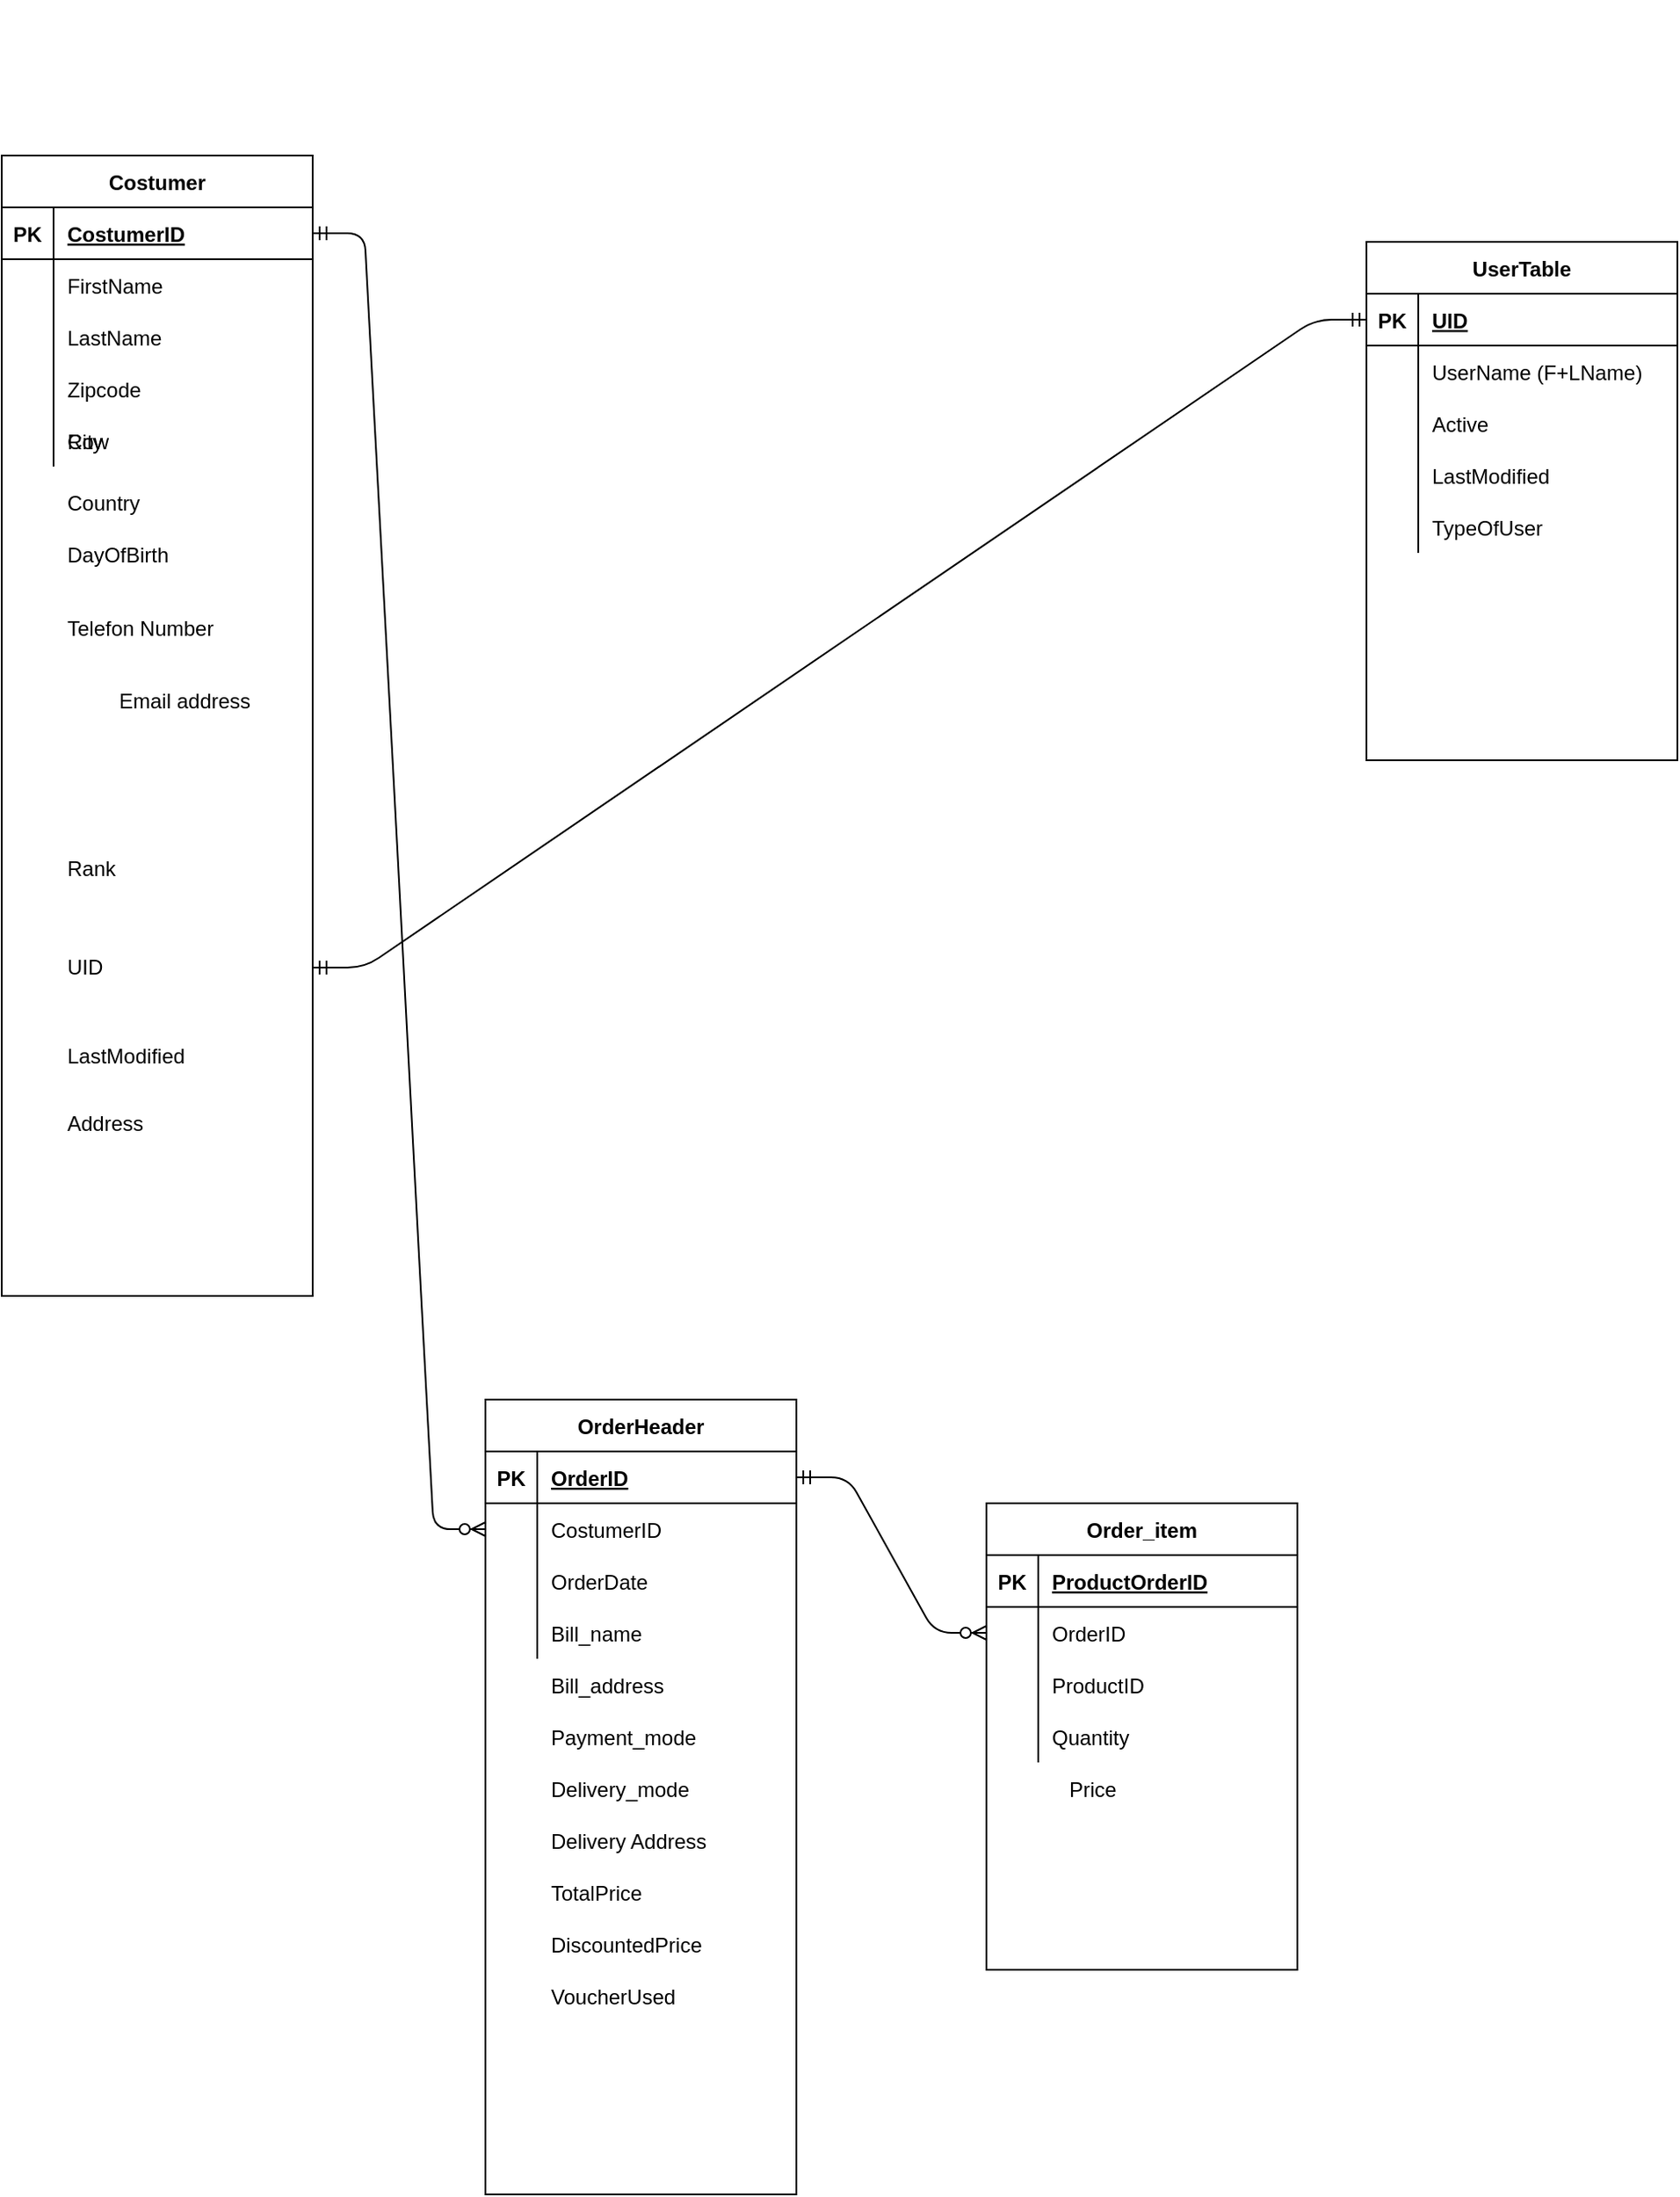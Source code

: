 <mxfile version="13.5.7" type="github">
  <diagram id="R2lEEEUBdFMjLlhIrx00" name="Page-1">
    <mxGraphModel dx="2272" dy="1862" grid="1" gridSize="10" guides="1" tooltips="1" connect="1" arrows="1" fold="1" page="1" pageScale="1" pageWidth="850" pageHeight="1100" math="0" shadow="0" extFonts="Permanent Marker^https://fonts.googleapis.com/css?family=Permanent+Marker">
      <root>
        <mxCell id="0" />
        <mxCell id="1" parent="0" />
        <mxCell id="5_3OHiq5LRFeyWZVgvLZ-31" value="UserTable" style="shape=table;startSize=30;container=1;collapsible=1;childLayout=tableLayout;fixedRows=1;rowLines=0;fontStyle=1;align=center;resizeLast=1;" vertex="1" parent="1">
          <mxGeometry x="570" y="130" width="180" height="300" as="geometry" />
        </mxCell>
        <mxCell id="5_3OHiq5LRFeyWZVgvLZ-32" value="" style="shape=partialRectangle;collapsible=0;dropTarget=0;pointerEvents=0;fillColor=none;top=0;left=0;bottom=1;right=0;points=[[0,0.5],[1,0.5]];portConstraint=eastwest;" vertex="1" parent="5_3OHiq5LRFeyWZVgvLZ-31">
          <mxGeometry y="30" width="180" height="30" as="geometry" />
        </mxCell>
        <mxCell id="5_3OHiq5LRFeyWZVgvLZ-33" value="PK" style="shape=partialRectangle;connectable=0;fillColor=none;top=0;left=0;bottom=0;right=0;fontStyle=1;overflow=hidden;" vertex="1" parent="5_3OHiq5LRFeyWZVgvLZ-32">
          <mxGeometry width="30" height="30" as="geometry" />
        </mxCell>
        <mxCell id="5_3OHiq5LRFeyWZVgvLZ-34" value="UID" style="shape=partialRectangle;connectable=0;fillColor=none;top=0;left=0;bottom=0;right=0;align=left;spacingLeft=6;fontStyle=5;overflow=hidden;" vertex="1" parent="5_3OHiq5LRFeyWZVgvLZ-32">
          <mxGeometry x="30" width="150" height="30" as="geometry" />
        </mxCell>
        <mxCell id="5_3OHiq5LRFeyWZVgvLZ-35" value="" style="shape=partialRectangle;collapsible=0;dropTarget=0;pointerEvents=0;fillColor=none;top=0;left=0;bottom=0;right=0;points=[[0,0.5],[1,0.5]];portConstraint=eastwest;" vertex="1" parent="5_3OHiq5LRFeyWZVgvLZ-31">
          <mxGeometry y="60" width="180" height="30" as="geometry" />
        </mxCell>
        <mxCell id="5_3OHiq5LRFeyWZVgvLZ-36" value="" style="shape=partialRectangle;connectable=0;fillColor=none;top=0;left=0;bottom=0;right=0;editable=1;overflow=hidden;" vertex="1" parent="5_3OHiq5LRFeyWZVgvLZ-35">
          <mxGeometry width="30" height="30" as="geometry" />
        </mxCell>
        <mxCell id="5_3OHiq5LRFeyWZVgvLZ-37" value="UserName (F+LName)" style="shape=partialRectangle;connectable=0;fillColor=none;top=0;left=0;bottom=0;right=0;align=left;spacingLeft=6;overflow=hidden;" vertex="1" parent="5_3OHiq5LRFeyWZVgvLZ-35">
          <mxGeometry x="30" width="150" height="30" as="geometry" />
        </mxCell>
        <mxCell id="5_3OHiq5LRFeyWZVgvLZ-38" value="" style="shape=partialRectangle;collapsible=0;dropTarget=0;pointerEvents=0;fillColor=none;top=0;left=0;bottom=0;right=0;points=[[0,0.5],[1,0.5]];portConstraint=eastwest;" vertex="1" parent="5_3OHiq5LRFeyWZVgvLZ-31">
          <mxGeometry y="90" width="180" height="30" as="geometry" />
        </mxCell>
        <mxCell id="5_3OHiq5LRFeyWZVgvLZ-39" value="" style="shape=partialRectangle;connectable=0;fillColor=none;top=0;left=0;bottom=0;right=0;editable=1;overflow=hidden;" vertex="1" parent="5_3OHiq5LRFeyWZVgvLZ-38">
          <mxGeometry width="30" height="30" as="geometry" />
        </mxCell>
        <mxCell id="5_3OHiq5LRFeyWZVgvLZ-40" value="Active" style="shape=partialRectangle;connectable=0;fillColor=none;top=0;left=0;bottom=0;right=0;align=left;spacingLeft=6;overflow=hidden;" vertex="1" parent="5_3OHiq5LRFeyWZVgvLZ-38">
          <mxGeometry x="30" width="150" height="30" as="geometry" />
        </mxCell>
        <mxCell id="5_3OHiq5LRFeyWZVgvLZ-41" value="" style="shape=partialRectangle;collapsible=0;dropTarget=0;pointerEvents=0;fillColor=none;top=0;left=0;bottom=0;right=0;points=[[0,0.5],[1,0.5]];portConstraint=eastwest;" vertex="1" parent="5_3OHiq5LRFeyWZVgvLZ-31">
          <mxGeometry y="120" width="180" height="30" as="geometry" />
        </mxCell>
        <mxCell id="5_3OHiq5LRFeyWZVgvLZ-42" value="" style="shape=partialRectangle;connectable=0;fillColor=none;top=0;left=0;bottom=0;right=0;editable=1;overflow=hidden;" vertex="1" parent="5_3OHiq5LRFeyWZVgvLZ-41">
          <mxGeometry width="30" height="30" as="geometry" />
        </mxCell>
        <mxCell id="5_3OHiq5LRFeyWZVgvLZ-43" value="LastModified" style="shape=partialRectangle;connectable=0;fillColor=none;top=0;left=0;bottom=0;right=0;align=left;spacingLeft=6;overflow=hidden;" vertex="1" parent="5_3OHiq5LRFeyWZVgvLZ-41">
          <mxGeometry x="30" width="150" height="30" as="geometry" />
        </mxCell>
        <mxCell id="5_3OHiq5LRFeyWZVgvLZ-75" value="" style="shape=partialRectangle;collapsible=0;dropTarget=0;pointerEvents=0;fillColor=none;top=0;left=0;bottom=0;right=0;points=[[0,0.5],[1,0.5]];portConstraint=eastwest;" vertex="1" parent="5_3OHiq5LRFeyWZVgvLZ-31">
          <mxGeometry y="150" width="180" height="30" as="geometry" />
        </mxCell>
        <mxCell id="5_3OHiq5LRFeyWZVgvLZ-76" value="" style="shape=partialRectangle;connectable=0;fillColor=none;top=0;left=0;bottom=0;right=0;editable=1;overflow=hidden;" vertex="1" parent="5_3OHiq5LRFeyWZVgvLZ-75">
          <mxGeometry width="30" height="30" as="geometry" />
        </mxCell>
        <mxCell id="5_3OHiq5LRFeyWZVgvLZ-77" value="TypeOfUser" style="shape=partialRectangle;connectable=0;fillColor=none;top=0;left=0;bottom=0;right=0;align=left;spacingLeft=6;overflow=hidden;" vertex="1" parent="5_3OHiq5LRFeyWZVgvLZ-75">
          <mxGeometry x="30" width="150" height="30" as="geometry" />
        </mxCell>
        <mxCell id="5_3OHiq5LRFeyWZVgvLZ-117" value="" style="group" vertex="1" connectable="0" parent="1">
          <mxGeometry x="60" y="800" width="180" height="460" as="geometry" />
        </mxCell>
        <mxCell id="5_3OHiq5LRFeyWZVgvLZ-80" value="OrderHeader" style="shape=table;startSize=30;container=1;collapsible=1;childLayout=tableLayout;fixedRows=1;rowLines=0;fontStyle=1;align=center;resizeLast=1;" vertex="1" parent="5_3OHiq5LRFeyWZVgvLZ-117">
          <mxGeometry width="180" height="460" as="geometry" />
        </mxCell>
        <mxCell id="5_3OHiq5LRFeyWZVgvLZ-81" value="" style="shape=partialRectangle;collapsible=0;dropTarget=0;pointerEvents=0;fillColor=none;top=0;left=0;bottom=1;right=0;points=[[0,0.5],[1,0.5]];portConstraint=eastwest;" vertex="1" parent="5_3OHiq5LRFeyWZVgvLZ-80">
          <mxGeometry y="30" width="180" height="30" as="geometry" />
        </mxCell>
        <mxCell id="5_3OHiq5LRFeyWZVgvLZ-82" value="PK" style="shape=partialRectangle;connectable=0;fillColor=none;top=0;left=0;bottom=0;right=0;fontStyle=1;overflow=hidden;" vertex="1" parent="5_3OHiq5LRFeyWZVgvLZ-81">
          <mxGeometry width="30" height="30" as="geometry" />
        </mxCell>
        <mxCell id="5_3OHiq5LRFeyWZVgvLZ-83" value="OrderID" style="shape=partialRectangle;connectable=0;fillColor=none;top=0;left=0;bottom=0;right=0;align=left;spacingLeft=6;fontStyle=5;overflow=hidden;" vertex="1" parent="5_3OHiq5LRFeyWZVgvLZ-81">
          <mxGeometry x="30" width="150" height="30" as="geometry" />
        </mxCell>
        <mxCell id="5_3OHiq5LRFeyWZVgvLZ-84" value="" style="shape=partialRectangle;collapsible=0;dropTarget=0;pointerEvents=0;fillColor=none;top=0;left=0;bottom=0;right=0;points=[[0,0.5],[1,0.5]];portConstraint=eastwest;" vertex="1" parent="5_3OHiq5LRFeyWZVgvLZ-80">
          <mxGeometry y="60" width="180" height="30" as="geometry" />
        </mxCell>
        <mxCell id="5_3OHiq5LRFeyWZVgvLZ-85" value="" style="shape=partialRectangle;connectable=0;fillColor=none;top=0;left=0;bottom=0;right=0;editable=1;overflow=hidden;" vertex="1" parent="5_3OHiq5LRFeyWZVgvLZ-84">
          <mxGeometry width="30" height="30" as="geometry" />
        </mxCell>
        <mxCell id="5_3OHiq5LRFeyWZVgvLZ-86" value="CostumerID" style="shape=partialRectangle;connectable=0;fillColor=none;top=0;left=0;bottom=0;right=0;align=left;spacingLeft=6;overflow=hidden;" vertex="1" parent="5_3OHiq5LRFeyWZVgvLZ-84">
          <mxGeometry x="30" width="150" height="30" as="geometry" />
        </mxCell>
        <mxCell id="5_3OHiq5LRFeyWZVgvLZ-87" value="" style="shape=partialRectangle;collapsible=0;dropTarget=0;pointerEvents=0;fillColor=none;top=0;left=0;bottom=0;right=0;points=[[0,0.5],[1,0.5]];portConstraint=eastwest;" vertex="1" parent="5_3OHiq5LRFeyWZVgvLZ-80">
          <mxGeometry y="90" width="180" height="30" as="geometry" />
        </mxCell>
        <mxCell id="5_3OHiq5LRFeyWZVgvLZ-88" value="" style="shape=partialRectangle;connectable=0;fillColor=none;top=0;left=0;bottom=0;right=0;editable=1;overflow=hidden;" vertex="1" parent="5_3OHiq5LRFeyWZVgvLZ-87">
          <mxGeometry width="30" height="30" as="geometry" />
        </mxCell>
        <mxCell id="5_3OHiq5LRFeyWZVgvLZ-89" value="OrderDate" style="shape=partialRectangle;connectable=0;fillColor=none;top=0;left=0;bottom=0;right=0;align=left;spacingLeft=6;overflow=hidden;" vertex="1" parent="5_3OHiq5LRFeyWZVgvLZ-87">
          <mxGeometry x="30" width="150" height="30" as="geometry" />
        </mxCell>
        <mxCell id="5_3OHiq5LRFeyWZVgvLZ-90" value="" style="shape=partialRectangle;collapsible=0;dropTarget=0;pointerEvents=0;fillColor=none;top=0;left=0;bottom=0;right=0;points=[[0,0.5],[1,0.5]];portConstraint=eastwest;" vertex="1" parent="5_3OHiq5LRFeyWZVgvLZ-80">
          <mxGeometry y="120" width="180" height="30" as="geometry" />
        </mxCell>
        <mxCell id="5_3OHiq5LRFeyWZVgvLZ-91" value="" style="shape=partialRectangle;connectable=0;fillColor=none;top=0;left=0;bottom=0;right=0;editable=1;overflow=hidden;" vertex="1" parent="5_3OHiq5LRFeyWZVgvLZ-90">
          <mxGeometry width="30" height="30" as="geometry" />
        </mxCell>
        <mxCell id="5_3OHiq5LRFeyWZVgvLZ-92" value="Bill_name" style="shape=partialRectangle;connectable=0;fillColor=none;top=0;left=0;bottom=0;right=0;align=left;spacingLeft=6;overflow=hidden;" vertex="1" parent="5_3OHiq5LRFeyWZVgvLZ-90">
          <mxGeometry x="30" width="150" height="30" as="geometry" />
        </mxCell>
        <mxCell id="5_3OHiq5LRFeyWZVgvLZ-110" value="VoucherUsed" style="shape=partialRectangle;connectable=0;fillColor=none;top=0;left=0;bottom=0;right=0;align=left;spacingLeft=6;overflow=hidden;" vertex="1" parent="5_3OHiq5LRFeyWZVgvLZ-117">
          <mxGeometry x="30" y="330" width="150" height="30" as="geometry" />
        </mxCell>
        <mxCell id="5_3OHiq5LRFeyWZVgvLZ-111" value="DiscountedPrice" style="shape=partialRectangle;connectable=0;fillColor=none;top=0;left=0;bottom=0;right=0;align=left;spacingLeft=6;overflow=hidden;" vertex="1" parent="5_3OHiq5LRFeyWZVgvLZ-117">
          <mxGeometry x="30" y="300" width="150" height="30" as="geometry" />
        </mxCell>
        <mxCell id="5_3OHiq5LRFeyWZVgvLZ-112" value="TotalPrice" style="shape=partialRectangle;connectable=0;fillColor=none;top=0;left=0;bottom=0;right=0;align=left;spacingLeft=6;overflow=hidden;" vertex="1" parent="5_3OHiq5LRFeyWZVgvLZ-117">
          <mxGeometry x="30" y="270" width="150" height="30" as="geometry" />
        </mxCell>
        <mxCell id="5_3OHiq5LRFeyWZVgvLZ-113" value="Delivery Address" style="shape=partialRectangle;connectable=0;fillColor=none;top=0;left=0;bottom=0;right=0;align=left;spacingLeft=6;overflow=hidden;" vertex="1" parent="5_3OHiq5LRFeyWZVgvLZ-117">
          <mxGeometry x="30" y="240" width="150" height="30" as="geometry" />
        </mxCell>
        <mxCell id="5_3OHiq5LRFeyWZVgvLZ-114" value="Delivery_mode" style="shape=partialRectangle;connectable=0;fillColor=none;top=0;left=0;bottom=0;right=0;align=left;spacingLeft=6;overflow=hidden;" vertex="1" parent="5_3OHiq5LRFeyWZVgvLZ-117">
          <mxGeometry x="30" y="210" width="150" height="30" as="geometry" />
        </mxCell>
        <mxCell id="5_3OHiq5LRFeyWZVgvLZ-115" value="Payment_mode" style="shape=partialRectangle;connectable=0;fillColor=none;top=0;left=0;bottom=0;right=0;align=left;spacingLeft=6;overflow=hidden;" vertex="1" parent="5_3OHiq5LRFeyWZVgvLZ-117">
          <mxGeometry x="30" y="180" width="150" height="30" as="geometry" />
        </mxCell>
        <mxCell id="5_3OHiq5LRFeyWZVgvLZ-116" value="Bill_address" style="shape=partialRectangle;connectable=0;fillColor=none;top=0;left=0;bottom=0;right=0;align=left;spacingLeft=6;overflow=hidden;" vertex="1" parent="5_3OHiq5LRFeyWZVgvLZ-117">
          <mxGeometry x="30" y="150" width="150" height="30" as="geometry" />
        </mxCell>
        <mxCell id="5_3OHiq5LRFeyWZVgvLZ-137" value="" style="group" vertex="1" connectable="0" parent="1">
          <mxGeometry x="350" y="860" width="180" height="270" as="geometry" />
        </mxCell>
        <mxCell id="5_3OHiq5LRFeyWZVgvLZ-133" value="" style="shape=partialRectangle;collapsible=0;dropTarget=0;pointerEvents=0;fillColor=none;top=0;left=0;bottom=0;right=0;points=[[0,0.5],[1,0.5]];portConstraint=eastwest;" vertex="1" parent="5_3OHiq5LRFeyWZVgvLZ-137">
          <mxGeometry x="30" y="150" width="150" height="30" as="geometry" />
        </mxCell>
        <mxCell id="5_3OHiq5LRFeyWZVgvLZ-134" value="" style="shape=partialRectangle;connectable=0;fillColor=none;top=0;left=0;bottom=0;right=0;editable=1;overflow=hidden;" vertex="1" parent="5_3OHiq5LRFeyWZVgvLZ-133">
          <mxGeometry width="25" height="30" as="geometry" />
        </mxCell>
        <mxCell id="5_3OHiq5LRFeyWZVgvLZ-135" value="Price" style="shape=partialRectangle;connectable=0;fillColor=none;top=0;left=0;bottom=0;right=0;align=left;spacingLeft=6;overflow=hidden;" vertex="1" parent="5_3OHiq5LRFeyWZVgvLZ-133">
          <mxGeometry x="10" width="140" height="30" as="geometry" />
        </mxCell>
        <mxCell id="5_3OHiq5LRFeyWZVgvLZ-120" value="Order_item" style="shape=table;startSize=30;container=1;collapsible=1;childLayout=tableLayout;fixedRows=1;rowLines=0;fontStyle=1;align=center;resizeLast=1;" vertex="1" parent="5_3OHiq5LRFeyWZVgvLZ-137">
          <mxGeometry width="180" height="270" as="geometry" />
        </mxCell>
        <mxCell id="5_3OHiq5LRFeyWZVgvLZ-121" value="" style="shape=partialRectangle;collapsible=0;dropTarget=0;pointerEvents=0;fillColor=none;top=0;left=0;bottom=1;right=0;points=[[0,0.5],[1,0.5]];portConstraint=eastwest;" vertex="1" parent="5_3OHiq5LRFeyWZVgvLZ-120">
          <mxGeometry y="30" width="180" height="30" as="geometry" />
        </mxCell>
        <mxCell id="5_3OHiq5LRFeyWZVgvLZ-122" value="PK" style="shape=partialRectangle;connectable=0;fillColor=none;top=0;left=0;bottom=0;right=0;fontStyle=1;overflow=hidden;" vertex="1" parent="5_3OHiq5LRFeyWZVgvLZ-121">
          <mxGeometry width="30" height="30" as="geometry" />
        </mxCell>
        <mxCell id="5_3OHiq5LRFeyWZVgvLZ-123" value="ProductOrderID" style="shape=partialRectangle;connectable=0;fillColor=none;top=0;left=0;bottom=0;right=0;align=left;spacingLeft=6;fontStyle=5;overflow=hidden;" vertex="1" parent="5_3OHiq5LRFeyWZVgvLZ-121">
          <mxGeometry x="30" width="150" height="30" as="geometry" />
        </mxCell>
        <mxCell id="5_3OHiq5LRFeyWZVgvLZ-124" value="" style="shape=partialRectangle;collapsible=0;dropTarget=0;pointerEvents=0;fillColor=none;top=0;left=0;bottom=0;right=0;points=[[0,0.5],[1,0.5]];portConstraint=eastwest;" vertex="1" parent="5_3OHiq5LRFeyWZVgvLZ-120">
          <mxGeometry y="60" width="180" height="30" as="geometry" />
        </mxCell>
        <mxCell id="5_3OHiq5LRFeyWZVgvLZ-125" value="" style="shape=partialRectangle;connectable=0;fillColor=none;top=0;left=0;bottom=0;right=0;editable=1;overflow=hidden;" vertex="1" parent="5_3OHiq5LRFeyWZVgvLZ-124">
          <mxGeometry width="30" height="30" as="geometry" />
        </mxCell>
        <mxCell id="5_3OHiq5LRFeyWZVgvLZ-126" value="OrderID" style="shape=partialRectangle;connectable=0;fillColor=none;top=0;left=0;bottom=0;right=0;align=left;spacingLeft=6;overflow=hidden;" vertex="1" parent="5_3OHiq5LRFeyWZVgvLZ-124">
          <mxGeometry x="30" width="150" height="30" as="geometry" />
        </mxCell>
        <mxCell id="5_3OHiq5LRFeyWZVgvLZ-127" value="" style="shape=partialRectangle;collapsible=0;dropTarget=0;pointerEvents=0;fillColor=none;top=0;left=0;bottom=0;right=0;points=[[0,0.5],[1,0.5]];portConstraint=eastwest;" vertex="1" parent="5_3OHiq5LRFeyWZVgvLZ-120">
          <mxGeometry y="90" width="180" height="30" as="geometry" />
        </mxCell>
        <mxCell id="5_3OHiq5LRFeyWZVgvLZ-128" value="" style="shape=partialRectangle;connectable=0;fillColor=none;top=0;left=0;bottom=0;right=0;editable=1;overflow=hidden;" vertex="1" parent="5_3OHiq5LRFeyWZVgvLZ-127">
          <mxGeometry width="30" height="30" as="geometry" />
        </mxCell>
        <mxCell id="5_3OHiq5LRFeyWZVgvLZ-129" value="ProductID" style="shape=partialRectangle;connectable=0;fillColor=none;top=0;left=0;bottom=0;right=0;align=left;spacingLeft=6;overflow=hidden;" vertex="1" parent="5_3OHiq5LRFeyWZVgvLZ-127">
          <mxGeometry x="30" width="150" height="30" as="geometry" />
        </mxCell>
        <mxCell id="5_3OHiq5LRFeyWZVgvLZ-130" value="" style="shape=partialRectangle;collapsible=0;dropTarget=0;pointerEvents=0;fillColor=none;top=0;left=0;bottom=0;right=0;points=[[0,0.5],[1,0.5]];portConstraint=eastwest;" vertex="1" parent="5_3OHiq5LRFeyWZVgvLZ-120">
          <mxGeometry y="120" width="180" height="30" as="geometry" />
        </mxCell>
        <mxCell id="5_3OHiq5LRFeyWZVgvLZ-131" value="" style="shape=partialRectangle;connectable=0;fillColor=none;top=0;left=0;bottom=0;right=0;editable=1;overflow=hidden;" vertex="1" parent="5_3OHiq5LRFeyWZVgvLZ-130">
          <mxGeometry width="30" height="30" as="geometry" />
        </mxCell>
        <mxCell id="5_3OHiq5LRFeyWZVgvLZ-132" value="Quantity" style="shape=partialRectangle;connectable=0;fillColor=none;top=0;left=0;bottom=0;right=0;align=left;spacingLeft=6;overflow=hidden;" vertex="1" parent="5_3OHiq5LRFeyWZVgvLZ-130">
          <mxGeometry x="30" width="150" height="30" as="geometry" />
        </mxCell>
        <mxCell id="5_3OHiq5LRFeyWZVgvLZ-138" value="" style="edgeStyle=entityRelationEdgeStyle;fontSize=12;html=1;endArrow=ERzeroToMany;startArrow=ERmandOne;exitX=1;exitY=0.5;exitDx=0;exitDy=0;entryX=0;entryY=0.5;entryDx=0;entryDy=0;" edge="1" parent="1" source="5_3OHiq5LRFeyWZVgvLZ-81" target="5_3OHiq5LRFeyWZVgvLZ-124">
          <mxGeometry width="100" height="100" relative="1" as="geometry">
            <mxPoint x="240" y="900" as="sourcePoint" />
            <mxPoint x="340" y="800" as="targetPoint" />
          </mxGeometry>
        </mxCell>
        <mxCell id="5_3OHiq5LRFeyWZVgvLZ-139" value="" style="edgeStyle=entityRelationEdgeStyle;fontSize=12;html=1;endArrow=ERzeroToMany;startArrow=ERmandOne;entryX=0;entryY=0.5;entryDx=0;entryDy=0;" edge="1" parent="1" source="5_3OHiq5LRFeyWZVgvLZ-54" target="5_3OHiq5LRFeyWZVgvLZ-84">
          <mxGeometry width="100" height="100" relative="1" as="geometry">
            <mxPoint x="270" y="620" as="sourcePoint" />
            <mxPoint x="370" y="520" as="targetPoint" />
          </mxGeometry>
        </mxCell>
        <mxCell id="5_3OHiq5LRFeyWZVgvLZ-140" value="" style="group" vertex="1" connectable="0" parent="1">
          <mxGeometry x="-220" y="-10" width="210" height="720" as="geometry" />
        </mxCell>
        <mxCell id="5_3OHiq5LRFeyWZVgvLZ-47" value="" style="edgeStyle=entityRelationEdgeStyle;fontSize=12;html=1;endArrow=ERmandOne;startArrow=ERmandOne;" edge="1" parent="5_3OHiq5LRFeyWZVgvLZ-140" target="5_3OHiq5LRFeyWZVgvLZ-32">
          <mxGeometry width="100" height="100" relative="1" as="geometry">
            <mxPoint x="180" y="560" as="sourcePoint" />
            <mxPoint x="700" y="320" as="targetPoint" />
          </mxGeometry>
        </mxCell>
        <mxCell id="5_3OHiq5LRFeyWZVgvLZ-79" value="" style="group" vertex="1" connectable="0" parent="5_3OHiq5LRFeyWZVgvLZ-140">
          <mxGeometry width="210" height="720" as="geometry" />
        </mxCell>
        <mxCell id="5_3OHiq5LRFeyWZVgvLZ-48" value="" style="group" vertex="1" connectable="0" parent="5_3OHiq5LRFeyWZVgvLZ-79">
          <mxGeometry width="210" height="720" as="geometry" />
        </mxCell>
        <mxCell id="5_3OHiq5LRFeyWZVgvLZ-49" value="" style="group" vertex="1" connectable="0" parent="5_3OHiq5LRFeyWZVgvLZ-48">
          <mxGeometry y="90" width="210" height="630" as="geometry" />
        </mxCell>
        <mxCell id="5_3OHiq5LRFeyWZVgvLZ-50" value="City" style="shape=partialRectangle;connectable=0;fillColor=none;top=0;left=0;bottom=0;right=0;align=left;spacingLeft=6;overflow=hidden;" vertex="1" parent="5_3OHiq5LRFeyWZVgvLZ-49">
          <mxGeometry x="30" y="150" width="150" height="30" as="geometry" />
        </mxCell>
        <mxCell id="5_3OHiq5LRFeyWZVgvLZ-97" value="" style="shape=table;startSize=0;container=1;collapsible=1;childLayout=tableLayout;fixedRows=1;rowLines=0;fontStyle=0;align=center;resizeLast=1;strokeColor=none;fillColor=none;" vertex="1" parent="5_3OHiq5LRFeyWZVgvLZ-49">
          <mxGeometry x="30" y="300" width="150" height="30" as="geometry" />
        </mxCell>
        <mxCell id="5_3OHiq5LRFeyWZVgvLZ-98" value="" style="shape=partialRectangle;collapsible=0;dropTarget=0;pointerEvents=0;fillColor=none;top=0;left=0;bottom=0;right=0;points=[[0,0.5],[1,0.5]];portConstraint=eastwest;" vertex="1" parent="5_3OHiq5LRFeyWZVgvLZ-97">
          <mxGeometry width="150" height="30" as="geometry" />
        </mxCell>
        <mxCell id="5_3OHiq5LRFeyWZVgvLZ-99" value="" style="shape=partialRectangle;connectable=0;fillColor=none;top=0;left=0;bottom=0;right=0;editable=1;overflow=hidden;" vertex="1" parent="5_3OHiq5LRFeyWZVgvLZ-98">
          <mxGeometry width="30" height="30" as="geometry" />
        </mxCell>
        <mxCell id="5_3OHiq5LRFeyWZVgvLZ-100" value="Email address" style="shape=partialRectangle;connectable=0;fillColor=none;top=0;left=0;bottom=0;right=0;align=left;spacingLeft=6;overflow=hidden;" vertex="1" parent="5_3OHiq5LRFeyWZVgvLZ-98">
          <mxGeometry x="30" width="120" height="30" as="geometry" />
        </mxCell>
        <mxCell id="5_3OHiq5LRFeyWZVgvLZ-51" value="" style="group" vertex="1" connectable="0" parent="5_3OHiq5LRFeyWZVgvLZ-49">
          <mxGeometry width="180" height="630" as="geometry" />
        </mxCell>
        <mxCell id="5_3OHiq5LRFeyWZVgvLZ-52" value="" style="group" vertex="1" connectable="0" parent="5_3OHiq5LRFeyWZVgvLZ-51">
          <mxGeometry width="180" height="630.0" as="geometry" />
        </mxCell>
        <mxCell id="5_3OHiq5LRFeyWZVgvLZ-53" value="Costumer" style="shape=table;startSize=30;container=1;collapsible=1;childLayout=tableLayout;fixedRows=1;rowLines=0;fontStyle=1;align=center;resizeLast=1;" vertex="1" parent="5_3OHiq5LRFeyWZVgvLZ-52">
          <mxGeometry width="180" height="660.0" as="geometry" />
        </mxCell>
        <mxCell id="5_3OHiq5LRFeyWZVgvLZ-54" value="" style="shape=partialRectangle;collapsible=0;dropTarget=0;pointerEvents=0;fillColor=none;top=0;left=0;bottom=1;right=0;points=[[0,0.5],[1,0.5]];portConstraint=eastwest;" vertex="1" parent="5_3OHiq5LRFeyWZVgvLZ-53">
          <mxGeometry y="30" width="180" height="30" as="geometry" />
        </mxCell>
        <mxCell id="5_3OHiq5LRFeyWZVgvLZ-55" value="PK" style="shape=partialRectangle;connectable=0;fillColor=none;top=0;left=0;bottom=0;right=0;fontStyle=1;overflow=hidden;" vertex="1" parent="5_3OHiq5LRFeyWZVgvLZ-54">
          <mxGeometry width="30" height="30" as="geometry" />
        </mxCell>
        <mxCell id="5_3OHiq5LRFeyWZVgvLZ-56" value="CostumerID" style="shape=partialRectangle;connectable=0;fillColor=none;top=0;left=0;bottom=0;right=0;align=left;spacingLeft=6;fontStyle=5;overflow=hidden;" vertex="1" parent="5_3OHiq5LRFeyWZVgvLZ-54">
          <mxGeometry x="30" width="150" height="30" as="geometry" />
        </mxCell>
        <mxCell id="5_3OHiq5LRFeyWZVgvLZ-57" value="" style="shape=partialRectangle;collapsible=0;dropTarget=0;pointerEvents=0;fillColor=none;top=0;left=0;bottom=0;right=0;points=[[0,0.5],[1,0.5]];portConstraint=eastwest;" vertex="1" parent="5_3OHiq5LRFeyWZVgvLZ-53">
          <mxGeometry y="60" width="180" height="30" as="geometry" />
        </mxCell>
        <mxCell id="5_3OHiq5LRFeyWZVgvLZ-58" value="" style="shape=partialRectangle;connectable=0;fillColor=none;top=0;left=0;bottom=0;right=0;editable=1;overflow=hidden;" vertex="1" parent="5_3OHiq5LRFeyWZVgvLZ-57">
          <mxGeometry width="30" height="30" as="geometry" />
        </mxCell>
        <mxCell id="5_3OHiq5LRFeyWZVgvLZ-59" value="FirstName" style="shape=partialRectangle;connectable=0;fillColor=none;top=0;left=0;bottom=0;right=0;align=left;spacingLeft=6;overflow=hidden;" vertex="1" parent="5_3OHiq5LRFeyWZVgvLZ-57">
          <mxGeometry x="30" width="150" height="30" as="geometry" />
        </mxCell>
        <mxCell id="5_3OHiq5LRFeyWZVgvLZ-60" value="" style="shape=partialRectangle;collapsible=0;dropTarget=0;pointerEvents=0;fillColor=none;top=0;left=0;bottom=0;right=0;points=[[0,0.5],[1,0.5]];portConstraint=eastwest;" vertex="1" parent="5_3OHiq5LRFeyWZVgvLZ-53">
          <mxGeometry y="90" width="180" height="30" as="geometry" />
        </mxCell>
        <mxCell id="5_3OHiq5LRFeyWZVgvLZ-61" value="" style="shape=partialRectangle;connectable=0;fillColor=none;top=0;left=0;bottom=0;right=0;editable=1;overflow=hidden;" vertex="1" parent="5_3OHiq5LRFeyWZVgvLZ-60">
          <mxGeometry width="30" height="30" as="geometry" />
        </mxCell>
        <mxCell id="5_3OHiq5LRFeyWZVgvLZ-62" value="LastName" style="shape=partialRectangle;connectable=0;fillColor=none;top=0;left=0;bottom=0;right=0;align=left;spacingLeft=6;overflow=hidden;" vertex="1" parent="5_3OHiq5LRFeyWZVgvLZ-60">
          <mxGeometry x="30" width="150" height="30" as="geometry" />
        </mxCell>
        <mxCell id="5_3OHiq5LRFeyWZVgvLZ-63" value="" style="shape=partialRectangle;collapsible=0;dropTarget=0;pointerEvents=0;fillColor=none;top=0;left=0;bottom=0;right=0;points=[[0,0.5],[1,0.5]];portConstraint=eastwest;" vertex="1" parent="5_3OHiq5LRFeyWZVgvLZ-53">
          <mxGeometry y="120" width="180" height="30" as="geometry" />
        </mxCell>
        <mxCell id="5_3OHiq5LRFeyWZVgvLZ-64" value="" style="shape=partialRectangle;connectable=0;fillColor=none;top=0;left=0;bottom=0;right=0;editable=1;overflow=hidden;" vertex="1" parent="5_3OHiq5LRFeyWZVgvLZ-63">
          <mxGeometry width="30" height="30" as="geometry" />
        </mxCell>
        <mxCell id="5_3OHiq5LRFeyWZVgvLZ-65" value="Zipcode" style="shape=partialRectangle;connectable=0;fillColor=none;top=0;left=0;bottom=0;right=0;align=left;spacingLeft=6;overflow=hidden;" vertex="1" parent="5_3OHiq5LRFeyWZVgvLZ-63">
          <mxGeometry x="30" width="150" height="30" as="geometry" />
        </mxCell>
        <mxCell id="5_3OHiq5LRFeyWZVgvLZ-94" value="" style="shape=partialRectangle;collapsible=0;dropTarget=0;pointerEvents=0;fillColor=none;top=0;left=0;bottom=0;right=0;points=[[0,0.5],[1,0.5]];portConstraint=eastwest;" vertex="1" parent="5_3OHiq5LRFeyWZVgvLZ-53">
          <mxGeometry y="150" width="180" height="30" as="geometry" />
        </mxCell>
        <mxCell id="5_3OHiq5LRFeyWZVgvLZ-95" value="" style="shape=partialRectangle;connectable=0;fillColor=none;top=0;left=0;bottom=0;right=0;editable=1;overflow=hidden;" vertex="1" parent="5_3OHiq5LRFeyWZVgvLZ-94">
          <mxGeometry width="30" height="30" as="geometry" />
        </mxCell>
        <mxCell id="5_3OHiq5LRFeyWZVgvLZ-96" value="Row" style="shape=partialRectangle;connectable=0;fillColor=none;top=0;left=0;bottom=0;right=0;align=left;spacingLeft=6;overflow=hidden;" vertex="1" parent="5_3OHiq5LRFeyWZVgvLZ-94">
          <mxGeometry x="30" width="150" height="30" as="geometry" />
        </mxCell>
        <mxCell id="5_3OHiq5LRFeyWZVgvLZ-66" value="" style="group" vertex="1" connectable="0" parent="5_3OHiq5LRFeyWZVgvLZ-52">
          <mxGeometry x="30" y="383.138" width="150" height="195.434" as="geometry" />
        </mxCell>
        <mxCell id="5_3OHiq5LRFeyWZVgvLZ-67" value="Rank" style="shape=partialRectangle;connectable=0;fillColor=none;top=0;left=0;bottom=0;right=0;align=left;spacingLeft=6;overflow=hidden;" vertex="1" parent="5_3OHiq5LRFeyWZVgvLZ-66">
          <mxGeometry width="150" height="57.273" as="geometry" />
        </mxCell>
        <mxCell id="5_3OHiq5LRFeyWZVgvLZ-68" value="UID" style="shape=partialRectangle;connectable=0;fillColor=none;top=0;left=0;bottom=0;right=0;align=left;spacingLeft=6;overflow=hidden;" vertex="1" parent="5_3OHiq5LRFeyWZVgvLZ-66">
          <mxGeometry y="57.279" width="150" height="57.273" as="geometry" />
        </mxCell>
        <mxCell id="5_3OHiq5LRFeyWZVgvLZ-69" value="LastModified" style="shape=partialRectangle;connectable=0;fillColor=none;top=0;left=0;bottom=0;right=0;align=left;spacingLeft=6;overflow=hidden;" vertex="1" parent="5_3OHiq5LRFeyWZVgvLZ-66">
          <mxGeometry y="118.291" width="150" height="38.571" as="geometry" />
        </mxCell>
        <mxCell id="5_3OHiq5LRFeyWZVgvLZ-78" value="Address" style="shape=partialRectangle;connectable=0;fillColor=none;top=0;left=0;bottom=0;right=0;align=left;spacingLeft=6;overflow=hidden;" vertex="1" parent="5_3OHiq5LRFeyWZVgvLZ-66">
          <mxGeometry y="156.862" width="150" height="38.571" as="geometry" />
        </mxCell>
        <mxCell id="5_3OHiq5LRFeyWZVgvLZ-70" value="Country" style="shape=partialRectangle;connectable=0;fillColor=none;top=0;left=0;bottom=0;right=0;align=left;spacingLeft=6;overflow=hidden;" vertex="1" parent="5_3OHiq5LRFeyWZVgvLZ-49">
          <mxGeometry x="30" y="180.005" width="150" height="40.909" as="geometry" />
        </mxCell>
        <mxCell id="5_3OHiq5LRFeyWZVgvLZ-71" value="DayOfBirth" style="shape=partialRectangle;connectable=0;fillColor=none;top=0;left=0;bottom=0;right=0;align=left;spacingLeft=6;overflow=hidden;" vertex="1" parent="5_3OHiq5LRFeyWZVgvLZ-49">
          <mxGeometry x="30" y="210" width="150" height="40.909" as="geometry" />
        </mxCell>
        <mxCell id="5_3OHiq5LRFeyWZVgvLZ-72" value="Telefon Number" style="shape=partialRectangle;connectable=0;fillColor=none;top=0;left=0;bottom=0;right=0;align=left;spacingLeft=6;overflow=hidden;" vertex="1" parent="5_3OHiq5LRFeyWZVgvLZ-49">
          <mxGeometry x="30" y="250.906" width="150" height="44.545" as="geometry" />
        </mxCell>
      </root>
    </mxGraphModel>
  </diagram>
</mxfile>
